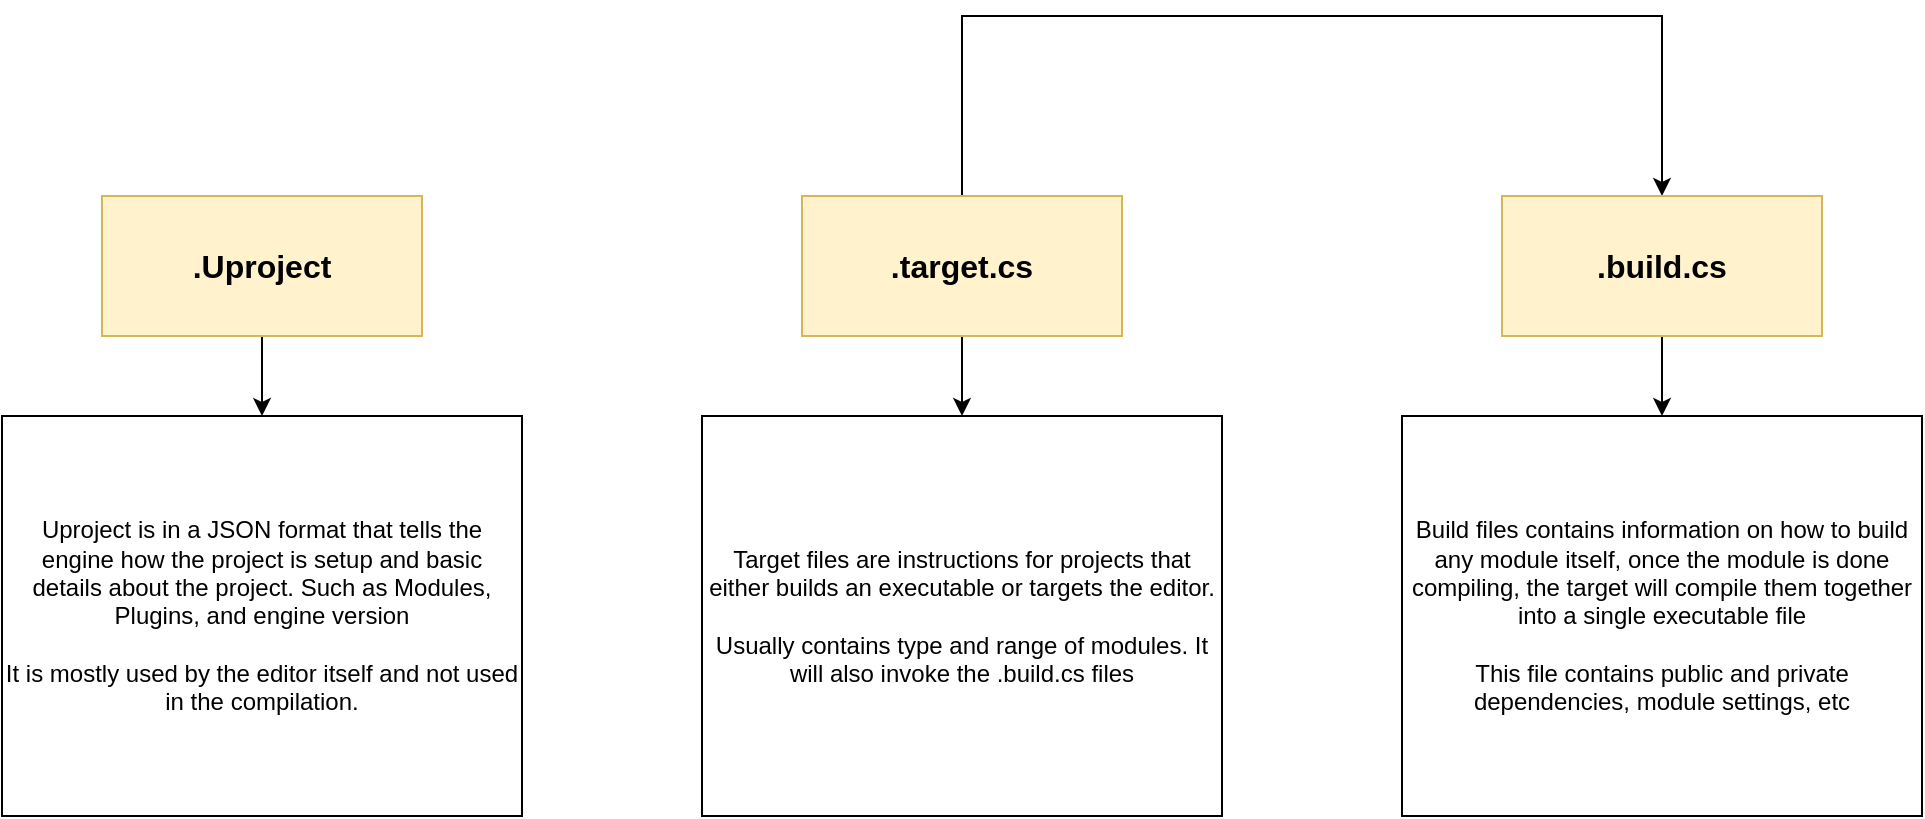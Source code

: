 <mxfile version="24.7.2" type="google">
  <diagram name="Page-1" id="mJF9gKbyyioo7xfs4061">
    <mxGraphModel grid="1" page="1" gridSize="10" guides="1" tooltips="1" connect="1" arrows="1" fold="1" pageScale="1" pageWidth="850" pageHeight="1100" math="0" shadow="0">
      <root>
        <mxCell id="0" />
        <mxCell id="1" parent="0" />
        <mxCell id="WHW6VXLGmv58untZ-K4k-5" style="edgeStyle=orthogonalEdgeStyle;rounded=0;orthogonalLoop=1;jettySize=auto;html=1;exitX=0.5;exitY=1;exitDx=0;exitDy=0;entryX=0.5;entryY=0;entryDx=0;entryDy=0;" edge="1" parent="1" source="WHW6VXLGmv58untZ-K4k-1" target="WHW6VXLGmv58untZ-K4k-4">
          <mxGeometry relative="1" as="geometry" />
        </mxCell>
        <mxCell id="WHW6VXLGmv58untZ-K4k-1" value="&lt;b&gt;&lt;font style=&quot;font-size: 16px;&quot;&gt;.Uproject&lt;/font&gt;&lt;/b&gt;" style="rounded=0;whiteSpace=wrap;html=1;fillColor=#fff2cc;strokeColor=#d6b656;" vertex="1" parent="1">
          <mxGeometry x="410" y="160" width="160" height="70" as="geometry" />
        </mxCell>
        <mxCell id="WHW6VXLGmv58untZ-K4k-7" style="edgeStyle=orthogonalEdgeStyle;rounded=0;orthogonalLoop=1;jettySize=auto;html=1;exitX=0.5;exitY=1;exitDx=0;exitDy=0;entryX=0.5;entryY=0;entryDx=0;entryDy=0;" edge="1" parent="1" source="WHW6VXLGmv58untZ-K4k-2" target="WHW6VXLGmv58untZ-K4k-6">
          <mxGeometry relative="1" as="geometry" />
        </mxCell>
        <mxCell id="WHW6VXLGmv58untZ-K4k-8" style="edgeStyle=orthogonalEdgeStyle;rounded=0;orthogonalLoop=1;jettySize=auto;html=1;exitX=0.5;exitY=0;exitDx=0;exitDy=0;entryX=0.5;entryY=0;entryDx=0;entryDy=0;" edge="1" parent="1" source="WHW6VXLGmv58untZ-K4k-2" target="WHW6VXLGmv58untZ-K4k-3">
          <mxGeometry relative="1" as="geometry">
            <Array as="points">
              <mxPoint x="840" y="70" />
              <mxPoint x="1190" y="70" />
            </Array>
          </mxGeometry>
        </mxCell>
        <mxCell id="WHW6VXLGmv58untZ-K4k-2" value="&lt;b&gt;&lt;font style=&quot;font-size: 16px;&quot;&gt;.target.cs&lt;/font&gt;&lt;/b&gt;" style="rounded=0;whiteSpace=wrap;html=1;fillColor=#fff2cc;strokeColor=#d6b656;" vertex="1" parent="1">
          <mxGeometry x="760" y="160" width="160" height="70" as="geometry" />
        </mxCell>
        <mxCell id="WHW6VXLGmv58untZ-K4k-10" style="edgeStyle=orthogonalEdgeStyle;rounded=0;orthogonalLoop=1;jettySize=auto;html=1;exitX=0.5;exitY=1;exitDx=0;exitDy=0;entryX=0.5;entryY=0;entryDx=0;entryDy=0;" edge="1" parent="1" source="WHW6VXLGmv58untZ-K4k-3" target="WHW6VXLGmv58untZ-K4k-9">
          <mxGeometry relative="1" as="geometry" />
        </mxCell>
        <mxCell id="WHW6VXLGmv58untZ-K4k-3" value="&lt;b&gt;&lt;font style=&quot;font-size: 16px;&quot;&gt;.build.cs&lt;/font&gt;&lt;/b&gt;" style="rounded=0;whiteSpace=wrap;html=1;fillColor=#fff2cc;strokeColor=#d6b656;" vertex="1" parent="1">
          <mxGeometry x="1110" y="160" width="160" height="70" as="geometry" />
        </mxCell>
        <mxCell id="WHW6VXLGmv58untZ-K4k-4" value="&lt;div&gt;Uproject is in a JSON format that tells the engine how the project is setup and basic details about the project. Such as Modules, Plugins, and engine version&lt;/div&gt;&lt;div&gt;&lt;br&gt;&lt;/div&gt;&lt;div&gt;It is mostly used by the editor itself and not used in the compilation.&lt;br&gt;&lt;/div&gt;" style="rounded=0;whiteSpace=wrap;html=1;" vertex="1" parent="1">
          <mxGeometry x="360" y="270" width="260" height="200" as="geometry" />
        </mxCell>
        <mxCell id="WHW6VXLGmv58untZ-K4k-6" value="&lt;div&gt;Target files are instructions for projects that either builds an executable or targets the editor.&lt;/div&gt;&lt;div&gt;&lt;br&gt;&lt;/div&gt;&lt;div&gt;Usually contains type and range of modules. It will also invoke the .build.cs files&lt;br&gt;&lt;/div&gt;" style="rounded=0;whiteSpace=wrap;html=1;" vertex="1" parent="1">
          <mxGeometry x="710" y="270" width="260" height="200" as="geometry" />
        </mxCell>
        <mxCell id="WHW6VXLGmv58untZ-K4k-9" value="&lt;div&gt;Build files contains information on how to build any module itself, once the module is done compiling, the target will compile them together into a single executable file&lt;/div&gt;&lt;div&gt;&lt;br&gt;&lt;/div&gt;&lt;div&gt;This file contains public and private dependencies, module settings, etc&lt;br&gt;&lt;/div&gt;" style="rounded=0;whiteSpace=wrap;html=1;" vertex="1" parent="1">
          <mxGeometry x="1060" y="270" width="260" height="200" as="geometry" />
        </mxCell>
      </root>
    </mxGraphModel>
  </diagram>
</mxfile>
